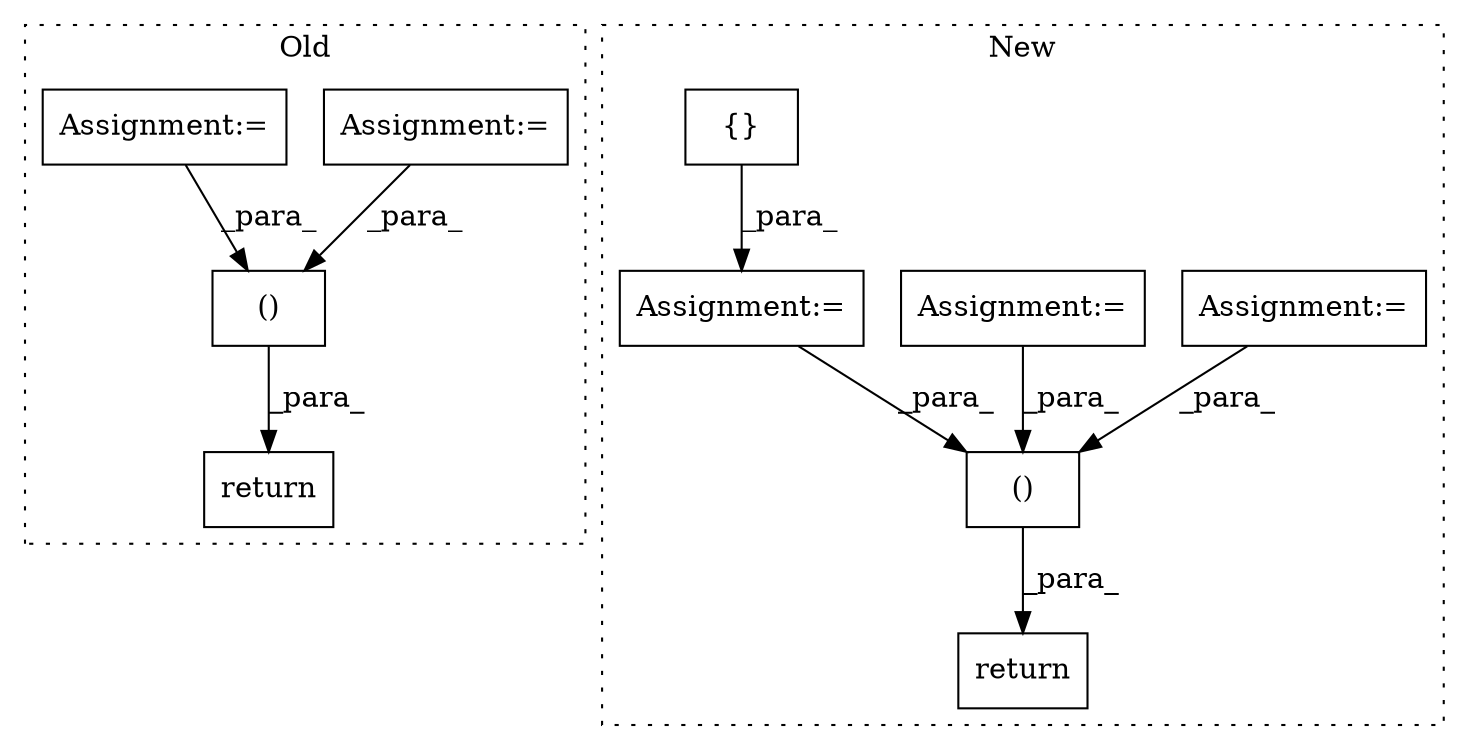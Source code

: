 digraph G {
subgraph cluster0 {
1 [label="return" a="41" s="1557" l="16" shape="box"];
4 [label="()" a="106" s="1573" l="196" shape="box"];
7 [label="Assignment:=" a="7" s="1527" l="1" shape="box"];
8 [label="Assignment:=" a="7" s="1476" l="1" shape="box"];
label = "Old";
style="dotted";
}
subgraph cluster1 {
2 [label="()" a="106" s="2519" l="47" shape="box"];
3 [label="return" a="41" s="2507" l="12" shape="box"];
5 [label="Assignment:=" a="7" s="1958" l="1" shape="box"];
6 [label="Assignment:=" a="7" s="2369" l="45" shape="box"];
9 [label="Assignment:=" a="7" s="2002" l="1" shape="box"];
10 [label="{}" a="4" s="2035,2132" l="1,1" shape="box"];
label = "New";
style="dotted";
}
2 -> 3 [label="_para_"];
4 -> 1 [label="_para_"];
5 -> 2 [label="_para_"];
6 -> 2 [label="_para_"];
7 -> 4 [label="_para_"];
8 -> 4 [label="_para_"];
9 -> 2 [label="_para_"];
10 -> 9 [label="_para_"];
}